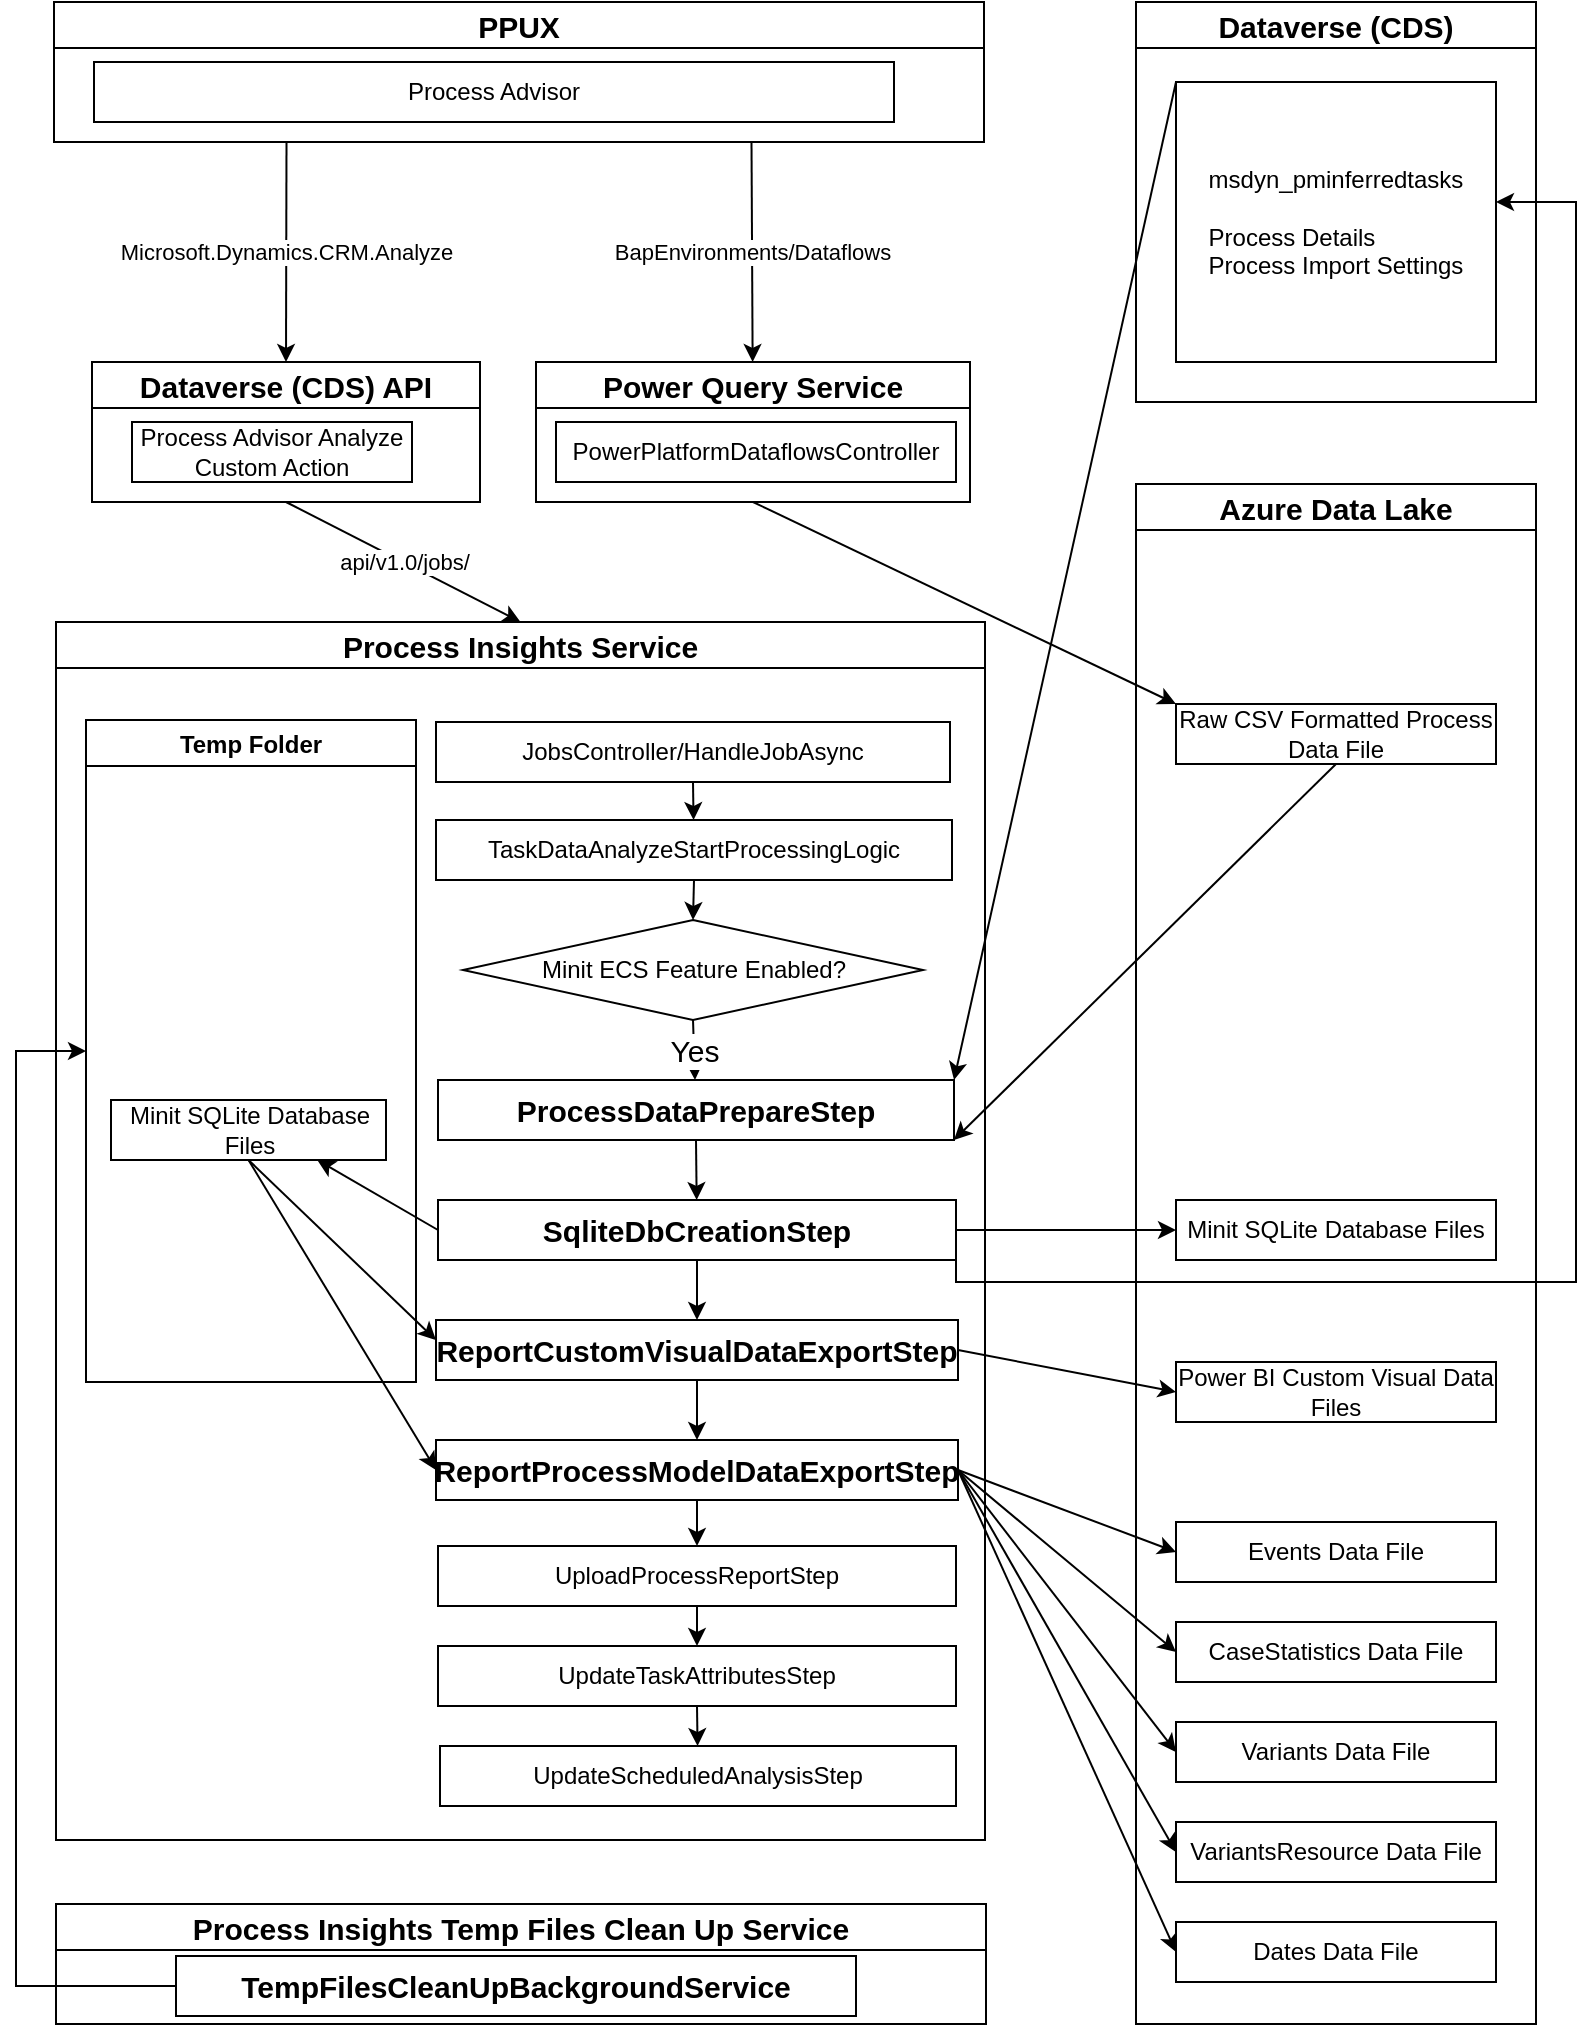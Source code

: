 <mxfile version="20.0.4" type="github">
  <diagram id="C8j_8flPOBpoar4NSnce" name="Page-1">
    <mxGraphModel dx="2062" dy="1160" grid="1" gridSize="10" guides="1" tooltips="1" connect="1" arrows="1" fold="1" page="1" pageScale="1" pageWidth="850" pageHeight="1100" math="0" shadow="0">
      <root>
        <mxCell id="0" />
        <mxCell id="1" parent="0" />
        <mxCell id="mgipW3gkoZzFsmlLgcQ_-7" value="PPUX" style="swimlane;fontSize=15;" parent="1" vertex="1">
          <mxGeometry x="59" y="40" width="465" height="70" as="geometry" />
        </mxCell>
        <mxCell id="mgipW3gkoZzFsmlLgcQ_-8" value="Process Advisor" style="rounded=0;whiteSpace=wrap;html=1;" parent="mgipW3gkoZzFsmlLgcQ_-7" vertex="1">
          <mxGeometry x="20" y="30" width="400" height="30" as="geometry" />
        </mxCell>
        <mxCell id="mgipW3gkoZzFsmlLgcQ_-9" value="Dataverse (CDS) API" style="swimlane;fontSize=15;" parent="1" vertex="1">
          <mxGeometry x="78" y="220" width="194" height="70" as="geometry" />
        </mxCell>
        <mxCell id="mgipW3gkoZzFsmlLgcQ_-10" value="Process Advisor Analyze Custom Action" style="rounded=0;whiteSpace=wrap;html=1;" parent="mgipW3gkoZzFsmlLgcQ_-9" vertex="1">
          <mxGeometry x="20" y="30" width="140" height="30" as="geometry" />
        </mxCell>
        <mxCell id="mgipW3gkoZzFsmlLgcQ_-11" value="Process Insights Service" style="swimlane;startSize=23;fontSize=15;" parent="1" vertex="1">
          <mxGeometry x="60" y="350" width="464.5" height="609" as="geometry" />
        </mxCell>
        <mxCell id="mgipW3gkoZzFsmlLgcQ_-12" value="JobsController/HandleJobAsync" style="rounded=0;whiteSpace=wrap;html=1;" parent="mgipW3gkoZzFsmlLgcQ_-11" vertex="1">
          <mxGeometry x="190" y="50" width="257" height="30" as="geometry" />
        </mxCell>
        <mxCell id="mgipW3gkoZzFsmlLgcQ_-15" value="TaskDataAnalyzeStartProcessingLogic" style="rounded=0;whiteSpace=wrap;html=1;" parent="mgipW3gkoZzFsmlLgcQ_-11" vertex="1">
          <mxGeometry x="190" y="99" width="258" height="30" as="geometry" />
        </mxCell>
        <mxCell id="mgipW3gkoZzFsmlLgcQ_-16" value="&lt;b&gt;&lt;font style=&quot;font-size: 15px;&quot;&gt;ProcessDataPrepareStep&lt;/font&gt;&lt;/b&gt;" style="rounded=0;whiteSpace=wrap;html=1;" parent="mgipW3gkoZzFsmlLgcQ_-11" vertex="1">
          <mxGeometry x="191" y="229" width="258" height="30" as="geometry" />
        </mxCell>
        <mxCell id="mgipW3gkoZzFsmlLgcQ_-17" value="SqliteDbCreationStep" style="rounded=0;whiteSpace=wrap;html=1;fontStyle=1;fontSize=15;" parent="mgipW3gkoZzFsmlLgcQ_-11" vertex="1">
          <mxGeometry x="191" y="289" width="259" height="30" as="geometry" />
        </mxCell>
        <mxCell id="mgipW3gkoZzFsmlLgcQ_-18" value="ReportCustomVisualDataExportStep" style="rounded=0;whiteSpace=wrap;html=1;fontStyle=1;fontSize=15;" parent="mgipW3gkoZzFsmlLgcQ_-11" vertex="1">
          <mxGeometry x="190" y="349" width="261" height="30" as="geometry" />
        </mxCell>
        <mxCell id="mgipW3gkoZzFsmlLgcQ_-20" value="UploadProcessReportStep" style="rounded=0;whiteSpace=wrap;html=1;" parent="mgipW3gkoZzFsmlLgcQ_-11" vertex="1">
          <mxGeometry x="191" y="462" width="259" height="30" as="geometry" />
        </mxCell>
        <mxCell id="mgipW3gkoZzFsmlLgcQ_-21" value="UpdateTaskAttributesStep" style="rounded=0;whiteSpace=wrap;html=1;" parent="mgipW3gkoZzFsmlLgcQ_-11" vertex="1">
          <mxGeometry x="191" y="512" width="259" height="30" as="geometry" />
        </mxCell>
        <mxCell id="mgipW3gkoZzFsmlLgcQ_-22" value="UpdateScheduledAnalysisStep" style="rounded=0;whiteSpace=wrap;html=1;" parent="mgipW3gkoZzFsmlLgcQ_-11" vertex="1">
          <mxGeometry x="192" y="562" width="258" height="30" as="geometry" />
        </mxCell>
        <mxCell id="mgipW3gkoZzFsmlLgcQ_-41" value="ReportProcessModelDataExportStep" style="rounded=0;whiteSpace=wrap;html=1;fontStyle=1;fontSize=15;" parent="mgipW3gkoZzFsmlLgcQ_-11" vertex="1">
          <mxGeometry x="190" y="409" width="261" height="30" as="geometry" />
        </mxCell>
        <mxCell id="mgipW3gkoZzFsmlLgcQ_-57" value="" style="endArrow=classic;html=1;rounded=0;fontSize=15;exitX=0.5;exitY=1;exitDx=0;exitDy=0;" parent="mgipW3gkoZzFsmlLgcQ_-11" source="mgipW3gkoZzFsmlLgcQ_-12" target="mgipW3gkoZzFsmlLgcQ_-15" edge="1">
          <mxGeometry width="50" height="50" relative="1" as="geometry">
            <mxPoint x="-111" y="249" as="sourcePoint" />
            <mxPoint x="-61" y="199" as="targetPoint" />
          </mxGeometry>
        </mxCell>
        <mxCell id="mgipW3gkoZzFsmlLgcQ_-58" value="Yes" style="endArrow=classic;html=1;rounded=0;fontSize=15;exitX=0.5;exitY=1;exitDx=0;exitDy=0;startArrow=none;" parent="mgipW3gkoZzFsmlLgcQ_-11" source="HX2eNsr1KpRsJnRnEc4r-12" target="mgipW3gkoZzFsmlLgcQ_-16" edge="1">
          <mxGeometry width="50" height="50" relative="1" as="geometry">
            <mxPoint x="195" y="91" as="sourcePoint" />
            <mxPoint x="380" y="249" as="targetPoint" />
          </mxGeometry>
        </mxCell>
        <mxCell id="mgipW3gkoZzFsmlLgcQ_-60" value="" style="endArrow=classic;html=1;rounded=0;fontSize=15;exitX=0.5;exitY=1;exitDx=0;exitDy=0;" parent="mgipW3gkoZzFsmlLgcQ_-11" source="mgipW3gkoZzFsmlLgcQ_-16" target="mgipW3gkoZzFsmlLgcQ_-17" edge="1">
          <mxGeometry width="50" height="50" relative="1" as="geometry">
            <mxPoint x="-101" y="379" as="sourcePoint" />
            <mxPoint x="-51" y="329" as="targetPoint" />
          </mxGeometry>
        </mxCell>
        <mxCell id="mgipW3gkoZzFsmlLgcQ_-61" value="" style="endArrow=classic;html=1;rounded=0;fontSize=15;exitX=0.5;exitY=1;exitDx=0;exitDy=0;" parent="mgipW3gkoZzFsmlLgcQ_-11" source="mgipW3gkoZzFsmlLgcQ_-17" target="mgipW3gkoZzFsmlLgcQ_-18" edge="1">
          <mxGeometry width="50" height="50" relative="1" as="geometry">
            <mxPoint x="-11" y="439" as="sourcePoint" />
            <mxPoint x="39" y="389" as="targetPoint" />
          </mxGeometry>
        </mxCell>
        <mxCell id="mgipW3gkoZzFsmlLgcQ_-62" value="" style="endArrow=classic;html=1;rounded=0;fontSize=15;exitX=0.5;exitY=1;exitDx=0;exitDy=0;entryX=0.5;entryY=0;entryDx=0;entryDy=0;" parent="mgipW3gkoZzFsmlLgcQ_-11" source="mgipW3gkoZzFsmlLgcQ_-18" target="mgipW3gkoZzFsmlLgcQ_-41" edge="1">
          <mxGeometry width="50" height="50" relative="1" as="geometry">
            <mxPoint x="-51" y="469" as="sourcePoint" />
            <mxPoint x="-1" y="419" as="targetPoint" />
          </mxGeometry>
        </mxCell>
        <mxCell id="mgipW3gkoZzFsmlLgcQ_-64" value="" style="endArrow=classic;html=1;rounded=0;fontSize=15;exitX=0.5;exitY=1;exitDx=0;exitDy=0;entryX=0.5;entryY=0;entryDx=0;entryDy=0;" parent="mgipW3gkoZzFsmlLgcQ_-11" source="mgipW3gkoZzFsmlLgcQ_-20" target="mgipW3gkoZzFsmlLgcQ_-21" edge="1">
          <mxGeometry width="50" height="50" relative="1" as="geometry">
            <mxPoint x="-61" y="579" as="sourcePoint" />
            <mxPoint x="-11" y="529" as="targetPoint" />
          </mxGeometry>
        </mxCell>
        <mxCell id="mgipW3gkoZzFsmlLgcQ_-65" value="" style="endArrow=classic;html=1;rounded=0;fontSize=15;exitX=0.5;exitY=1;exitDx=0;exitDy=0;" parent="mgipW3gkoZzFsmlLgcQ_-11" source="mgipW3gkoZzFsmlLgcQ_-21" target="mgipW3gkoZzFsmlLgcQ_-22" edge="1">
          <mxGeometry width="50" height="50" relative="1" as="geometry">
            <mxPoint x="-61" y="629" as="sourcePoint" />
            <mxPoint x="-11" y="579" as="targetPoint" />
          </mxGeometry>
        </mxCell>
        <mxCell id="HX2eNsr1KpRsJnRnEc4r-9" value="Temp Folder" style="swimlane;startSize=23;" parent="mgipW3gkoZzFsmlLgcQ_-11" vertex="1">
          <mxGeometry x="15" y="49" width="165" height="331" as="geometry" />
        </mxCell>
        <mxCell id="HX2eNsr1KpRsJnRnEc4r-11" value="Minit SQLite Database Files" style="rounded=0;whiteSpace=wrap;html=1;" parent="HX2eNsr1KpRsJnRnEc4r-9" vertex="1">
          <mxGeometry x="12.5" y="190" width="137.5" height="30" as="geometry" />
        </mxCell>
        <mxCell id="HX2eNsr1KpRsJnRnEc4r-12" value="Minit ECS Feature Enabled?" style="rhombus;whiteSpace=wrap;html=1;" parent="mgipW3gkoZzFsmlLgcQ_-11" vertex="1">
          <mxGeometry x="203.5" y="149" width="230" height="50" as="geometry" />
        </mxCell>
        <mxCell id="HX2eNsr1KpRsJnRnEc4r-14" value="" style="endArrow=classic;html=1;rounded=0;entryX=0.5;entryY=0;entryDx=0;entryDy=0;exitX=0.5;exitY=1;exitDx=0;exitDy=0;" parent="mgipW3gkoZzFsmlLgcQ_-11" source="mgipW3gkoZzFsmlLgcQ_-15" target="HX2eNsr1KpRsJnRnEc4r-12" edge="1">
          <mxGeometry width="50" height="50" relative="1" as="geometry">
            <mxPoint x="80" y="319" as="sourcePoint" />
            <mxPoint x="130" y="269" as="targetPoint" />
          </mxGeometry>
        </mxCell>
        <mxCell id="HX2eNsr1KpRsJnRnEc4r-18" value="" style="endArrow=classic;html=1;rounded=0;fontSize=15;entryX=0.75;entryY=1;entryDx=0;entryDy=0;exitX=0;exitY=0.5;exitDx=0;exitDy=0;" parent="mgipW3gkoZzFsmlLgcQ_-11" source="mgipW3gkoZzFsmlLgcQ_-17" target="HX2eNsr1KpRsJnRnEc4r-11" edge="1">
          <mxGeometry width="50" height="50" relative="1" as="geometry">
            <mxPoint x="20" y="759" as="sourcePoint" />
            <mxPoint x="70" y="709" as="targetPoint" />
          </mxGeometry>
        </mxCell>
        <mxCell id="HX2eNsr1KpRsJnRnEc4r-19" value="" style="endArrow=classic;html=1;rounded=0;fontSize=15;entryX=0;entryY=0.333;entryDx=0;entryDy=0;entryPerimeter=0;exitX=0.5;exitY=1;exitDx=0;exitDy=0;" parent="mgipW3gkoZzFsmlLgcQ_-11" source="HX2eNsr1KpRsJnRnEc4r-11" target="mgipW3gkoZzFsmlLgcQ_-18" edge="1">
          <mxGeometry width="50" height="50" relative="1" as="geometry">
            <mxPoint x="-160" y="669" as="sourcePoint" />
            <mxPoint x="-110" y="619" as="targetPoint" />
          </mxGeometry>
        </mxCell>
        <mxCell id="HX2eNsr1KpRsJnRnEc4r-20" value="" style="endArrow=classic;html=1;rounded=0;fontSize=15;exitX=0.5;exitY=1;exitDx=0;exitDy=0;entryX=0;entryY=0.5;entryDx=0;entryDy=0;" parent="mgipW3gkoZzFsmlLgcQ_-11" source="HX2eNsr1KpRsJnRnEc4r-11" target="mgipW3gkoZzFsmlLgcQ_-41" edge="1">
          <mxGeometry width="50" height="50" relative="1" as="geometry">
            <mxPoint y="759" as="sourcePoint" />
            <mxPoint x="50" y="709" as="targetPoint" />
          </mxGeometry>
        </mxCell>
        <mxCell id="HX2eNsr1KpRsJnRnEc4r-24" value="" style="endArrow=classic;html=1;rounded=0;fontSize=15;exitX=0.5;exitY=1;exitDx=0;exitDy=0;entryX=0.5;entryY=0;entryDx=0;entryDy=0;" parent="mgipW3gkoZzFsmlLgcQ_-11" source="mgipW3gkoZzFsmlLgcQ_-41" target="mgipW3gkoZzFsmlLgcQ_-20" edge="1">
          <mxGeometry width="50" height="50" relative="1" as="geometry">
            <mxPoint x="320.5" y="499" as="sourcePoint" />
            <mxPoint x="340" y="739" as="targetPoint" />
          </mxGeometry>
        </mxCell>
        <mxCell id="mgipW3gkoZzFsmlLgcQ_-13" value="Microsoft.Dynamics.CRM.Analyze" style="endArrow=classic;html=1;rounded=0;entryX=0.5;entryY=0;entryDx=0;entryDy=0;exitX=0.25;exitY=1;exitDx=0;exitDy=0;" parent="1" source="mgipW3gkoZzFsmlLgcQ_-7" target="mgipW3gkoZzFsmlLgcQ_-9" edge="1">
          <mxGeometry width="50" height="50" relative="1" as="geometry">
            <mxPoint x="-30" y="230" as="sourcePoint" />
            <mxPoint x="20" y="180" as="targetPoint" />
          </mxGeometry>
        </mxCell>
        <mxCell id="mgipW3gkoZzFsmlLgcQ_-14" value="api/v1.0/jobs/" style="endArrow=classic;html=1;rounded=0;entryX=0.5;entryY=0;entryDx=0;entryDy=0;exitX=0.5;exitY=1;exitDx=0;exitDy=0;" parent="1" source="mgipW3gkoZzFsmlLgcQ_-9" target="mgipW3gkoZzFsmlLgcQ_-11" edge="1">
          <mxGeometry width="50" height="50" relative="1" as="geometry">
            <mxPoint y="480" as="sourcePoint" />
            <mxPoint x="50" y="430" as="targetPoint" />
          </mxGeometry>
        </mxCell>
        <mxCell id="mgipW3gkoZzFsmlLgcQ_-25" value="Dataverse (CDS)" style="swimlane;fontSize=15;" parent="1" vertex="1">
          <mxGeometry x="600" y="40" width="200" height="200" as="geometry" />
        </mxCell>
        <mxCell id="mgipW3gkoZzFsmlLgcQ_-28" value="msdyn_pminferredtasks&lt;br&gt;&lt;div style=&quot;text-align: left;&quot;&gt;&lt;br&gt;&lt;/div&gt;&lt;div style=&quot;text-align: left;&quot;&gt;Process Details&lt;/div&gt;&lt;div style=&quot;text-align: left;&quot;&gt;Process Import Settings&lt;/div&gt;" style="rounded=0;whiteSpace=wrap;html=1;" parent="mgipW3gkoZzFsmlLgcQ_-25" vertex="1">
          <mxGeometry x="20" y="40" width="160" height="140" as="geometry" />
        </mxCell>
        <mxCell id="mgipW3gkoZzFsmlLgcQ_-26" value="Azure Data Lake" style="swimlane;fontSize=15;" parent="1" vertex="1">
          <mxGeometry x="600" y="281" width="200" height="770" as="geometry" />
        </mxCell>
        <mxCell id="mgipW3gkoZzFsmlLgcQ_-29" value="Raw CSV Formatted Process Data File" style="rounded=0;whiteSpace=wrap;html=1;" parent="mgipW3gkoZzFsmlLgcQ_-26" vertex="1">
          <mxGeometry x="20" y="110" width="160" height="30" as="geometry" />
        </mxCell>
        <mxCell id="mgipW3gkoZzFsmlLgcQ_-45" value="Events Data File" style="rounded=0;whiteSpace=wrap;html=1;" parent="mgipW3gkoZzFsmlLgcQ_-26" vertex="1">
          <mxGeometry x="20" y="519" width="160" height="30" as="geometry" />
        </mxCell>
        <mxCell id="mgipW3gkoZzFsmlLgcQ_-46" value="Variants Data File" style="rounded=0;whiteSpace=wrap;html=1;" parent="mgipW3gkoZzFsmlLgcQ_-26" vertex="1">
          <mxGeometry x="20" y="619" width="160" height="30" as="geometry" />
        </mxCell>
        <mxCell id="mgipW3gkoZzFsmlLgcQ_-48" value="CaseStatistics Data File" style="rounded=0;whiteSpace=wrap;html=1;" parent="mgipW3gkoZzFsmlLgcQ_-26" vertex="1">
          <mxGeometry x="20" y="569" width="160" height="30" as="geometry" />
        </mxCell>
        <mxCell id="mgipW3gkoZzFsmlLgcQ_-49" value="VariantsResource Data File" style="rounded=0;whiteSpace=wrap;html=1;" parent="mgipW3gkoZzFsmlLgcQ_-26" vertex="1">
          <mxGeometry x="20" y="669" width="160" height="30" as="geometry" />
        </mxCell>
        <mxCell id="mgipW3gkoZzFsmlLgcQ_-50" value="Power BI Custom Visual Data Files" style="rounded=0;whiteSpace=wrap;html=1;" parent="mgipW3gkoZzFsmlLgcQ_-26" vertex="1">
          <mxGeometry x="20" y="439" width="160" height="30" as="geometry" />
        </mxCell>
        <mxCell id="HX2eNsr1KpRsJnRnEc4r-1" value="Minit SQLite Database Files" style="rounded=0;whiteSpace=wrap;html=1;" parent="mgipW3gkoZzFsmlLgcQ_-26" vertex="1">
          <mxGeometry x="20" y="358" width="160" height="30" as="geometry" />
        </mxCell>
        <mxCell id="HX2eNsr1KpRsJnRnEc4r-2" value="Dates Data File" style="rounded=0;whiteSpace=wrap;html=1;" parent="mgipW3gkoZzFsmlLgcQ_-26" vertex="1">
          <mxGeometry x="20" y="719" width="160" height="30" as="geometry" />
        </mxCell>
        <mxCell id="mgipW3gkoZzFsmlLgcQ_-30" value="Power Query Service" style="swimlane;fontSize=15;" parent="1" vertex="1">
          <mxGeometry x="300" y="220" width="217" height="70" as="geometry" />
        </mxCell>
        <mxCell id="mgipW3gkoZzFsmlLgcQ_-31" value="PowerPlatformDataflowsController" style="rounded=0;whiteSpace=wrap;html=1;" parent="mgipW3gkoZzFsmlLgcQ_-30" vertex="1">
          <mxGeometry x="10" y="30" width="200" height="30" as="geometry" />
        </mxCell>
        <mxCell id="mgipW3gkoZzFsmlLgcQ_-32" value="BapEnvironments/Dataflows" style="endArrow=classic;html=1;rounded=0;exitX=0.75;exitY=1;exitDx=0;exitDy=0;" parent="1" source="mgipW3gkoZzFsmlLgcQ_-7" target="mgipW3gkoZzFsmlLgcQ_-30" edge="1">
          <mxGeometry width="50" height="50" relative="1" as="geometry">
            <mxPoint x="480" y="270" as="sourcePoint" />
            <mxPoint x="530" y="220" as="targetPoint" />
          </mxGeometry>
        </mxCell>
        <mxCell id="mgipW3gkoZzFsmlLgcQ_-33" value="" style="endArrow=classic;html=1;rounded=0;exitX=0.5;exitY=1;exitDx=0;exitDy=0;entryX=0;entryY=0;entryDx=0;entryDy=0;" parent="1" source="mgipW3gkoZzFsmlLgcQ_-30" target="mgipW3gkoZzFsmlLgcQ_-29" edge="1">
          <mxGeometry width="50" height="50" relative="1" as="geometry">
            <mxPoint x="470" y="320" as="sourcePoint" />
            <mxPoint x="520" y="270" as="targetPoint" />
          </mxGeometry>
        </mxCell>
        <mxCell id="mgipW3gkoZzFsmlLgcQ_-39" value="" style="endArrow=classic;html=1;rounded=0;exitX=0;exitY=0;exitDx=0;exitDy=0;entryX=1;entryY=0;entryDx=0;entryDy=0;exitPerimeter=0;" parent="1" source="mgipW3gkoZzFsmlLgcQ_-28" target="mgipW3gkoZzFsmlLgcQ_-16" edge="1">
          <mxGeometry width="50" height="50" relative="1" as="geometry">
            <mxPoint x="520" y="110" as="sourcePoint" />
            <mxPoint x="530" y="550" as="targetPoint" />
          </mxGeometry>
        </mxCell>
        <mxCell id="mgipW3gkoZzFsmlLgcQ_-40" value="" style="endArrow=classic;html=1;rounded=0;exitX=0.5;exitY=1;exitDx=0;exitDy=0;entryX=1;entryY=1;entryDx=0;entryDy=0;" parent="1" source="mgipW3gkoZzFsmlLgcQ_-29" target="mgipW3gkoZzFsmlLgcQ_-16" edge="1">
          <mxGeometry width="50" height="50" relative="1" as="geometry">
            <mxPoint x="460" y="600" as="sourcePoint" />
            <mxPoint x="510" y="550" as="targetPoint" />
          </mxGeometry>
        </mxCell>
        <mxCell id="mgipW3gkoZzFsmlLgcQ_-51" value="" style="endArrow=classic;html=1;rounded=0;exitX=1;exitY=0.5;exitDx=0;exitDy=0;entryX=0;entryY=0.5;entryDx=0;entryDy=0;" parent="1" source="mgipW3gkoZzFsmlLgcQ_-41" target="mgipW3gkoZzFsmlLgcQ_-45" edge="1">
          <mxGeometry width="50" height="50" relative="1" as="geometry">
            <mxPoint x="470" y="880" as="sourcePoint" />
            <mxPoint x="520" y="830" as="targetPoint" />
          </mxGeometry>
        </mxCell>
        <mxCell id="mgipW3gkoZzFsmlLgcQ_-52" value="" style="endArrow=classic;html=1;rounded=0;exitX=1;exitY=0.5;exitDx=0;exitDy=0;entryX=0;entryY=0.5;entryDx=0;entryDy=0;" parent="1" source="mgipW3gkoZzFsmlLgcQ_-41" target="mgipW3gkoZzFsmlLgcQ_-48" edge="1">
          <mxGeometry width="50" height="50" relative="1" as="geometry">
            <mxPoint x="470" y="900" as="sourcePoint" />
            <mxPoint x="520" y="850" as="targetPoint" />
          </mxGeometry>
        </mxCell>
        <mxCell id="mgipW3gkoZzFsmlLgcQ_-53" value="" style="endArrow=classic;html=1;rounded=0;exitX=1;exitY=0.5;exitDx=0;exitDy=0;entryX=0;entryY=0.5;entryDx=0;entryDy=0;" parent="1" source="mgipW3gkoZzFsmlLgcQ_-41" target="mgipW3gkoZzFsmlLgcQ_-46" edge="1">
          <mxGeometry width="50" height="50" relative="1" as="geometry">
            <mxPoint x="470" y="950" as="sourcePoint" />
            <mxPoint x="520" y="900" as="targetPoint" />
          </mxGeometry>
        </mxCell>
        <mxCell id="mgipW3gkoZzFsmlLgcQ_-54" value="" style="endArrow=classic;html=1;rounded=0;exitX=1;exitY=0.5;exitDx=0;exitDy=0;entryX=0;entryY=0.5;entryDx=0;entryDy=0;" parent="1" source="mgipW3gkoZzFsmlLgcQ_-41" target="mgipW3gkoZzFsmlLgcQ_-49" edge="1">
          <mxGeometry width="50" height="50" relative="1" as="geometry">
            <mxPoint x="470" y="970" as="sourcePoint" />
            <mxPoint x="520" y="920" as="targetPoint" />
          </mxGeometry>
        </mxCell>
        <mxCell id="mgipW3gkoZzFsmlLgcQ_-55" value="" style="endArrow=classic;html=1;rounded=0;exitX=1;exitY=0.5;exitDx=0;exitDy=0;entryX=0;entryY=0.5;entryDx=0;entryDy=0;" parent="1" source="mgipW3gkoZzFsmlLgcQ_-18" target="mgipW3gkoZzFsmlLgcQ_-50" edge="1">
          <mxGeometry width="50" height="50" relative="1" as="geometry">
            <mxPoint x="480" y="990" as="sourcePoint" />
            <mxPoint x="530" y="940" as="targetPoint" />
          </mxGeometry>
        </mxCell>
        <mxCell id="HX2eNsr1KpRsJnRnEc4r-3" value="" style="endArrow=classic;html=1;rounded=0;entryX=0;entryY=0.5;entryDx=0;entryDy=0;exitX=1;exitY=0.5;exitDx=0;exitDy=0;" parent="1" source="mgipW3gkoZzFsmlLgcQ_-41" target="HX2eNsr1KpRsJnRnEc4r-2" edge="1">
          <mxGeometry width="50" height="50" relative="1" as="geometry">
            <mxPoint x="-20" y="1000" as="sourcePoint" />
            <mxPoint x="30" y="950" as="targetPoint" />
          </mxGeometry>
        </mxCell>
        <mxCell id="HX2eNsr1KpRsJnRnEc4r-4" value="" style="endArrow=classic;html=1;rounded=0;entryX=0;entryY=0.5;entryDx=0;entryDy=0;exitX=1;exitY=0.5;exitDx=0;exitDy=0;" parent="1" source="mgipW3gkoZzFsmlLgcQ_-17" target="HX2eNsr1KpRsJnRnEc4r-1" edge="1">
          <mxGeometry width="50" height="50" relative="1" as="geometry">
            <mxPoint x="480" y="670" as="sourcePoint" />
            <mxPoint x="530" y="620" as="targetPoint" />
          </mxGeometry>
        </mxCell>
        <mxCell id="HX2eNsr1KpRsJnRnEc4r-25" value="" style="endArrow=classic;html=1;rounded=0;fontSize=15;exitX=1;exitY=0.75;exitDx=0;exitDy=0;edgeStyle=orthogonalEdgeStyle;" parent="1" source="mgipW3gkoZzFsmlLgcQ_-17" edge="1">
          <mxGeometry width="50" height="50" relative="1" as="geometry">
            <mxPoint x="900" y="730" as="sourcePoint" />
            <mxPoint x="780" y="140" as="targetPoint" />
            <Array as="points">
              <mxPoint x="510" y="680" />
              <mxPoint x="820" y="680" />
              <mxPoint x="820" y="140" />
            </Array>
          </mxGeometry>
        </mxCell>
        <mxCell id="MZa1l0D0yRa2et-ZG17w-5" value="Process Insights Temp Files Clean Up Service" style="swimlane;fontSize=15;" vertex="1" parent="1">
          <mxGeometry x="60" y="991" width="465" height="60" as="geometry" />
        </mxCell>
        <mxCell id="MZa1l0D0yRa2et-ZG17w-7" value="TempFilesCleanUpBackgroundService" style="rounded=0;whiteSpace=wrap;html=1;fontStyle=1;fontSize=15;" vertex="1" parent="MZa1l0D0yRa2et-ZG17w-5">
          <mxGeometry x="60" y="26" width="340" height="30" as="geometry" />
        </mxCell>
        <mxCell id="MZa1l0D0yRa2et-ZG17w-8" value="" style="endArrow=classic;html=1;rounded=0;fontSize=15;exitX=0;exitY=0.5;exitDx=0;exitDy=0;entryX=0;entryY=0.5;entryDx=0;entryDy=0;edgeStyle=orthogonalEdgeStyle;" edge="1" parent="1" source="MZa1l0D0yRa2et-ZG17w-7" target="HX2eNsr1KpRsJnRnEc4r-9">
          <mxGeometry width="50" height="50" relative="1" as="geometry">
            <mxPoint x="-30" y="990" as="sourcePoint" />
            <mxPoint x="20" y="940" as="targetPoint" />
            <Array as="points">
              <mxPoint x="40" y="1032" />
              <mxPoint x="40" y="565" />
            </Array>
          </mxGeometry>
        </mxCell>
      </root>
    </mxGraphModel>
  </diagram>
</mxfile>
